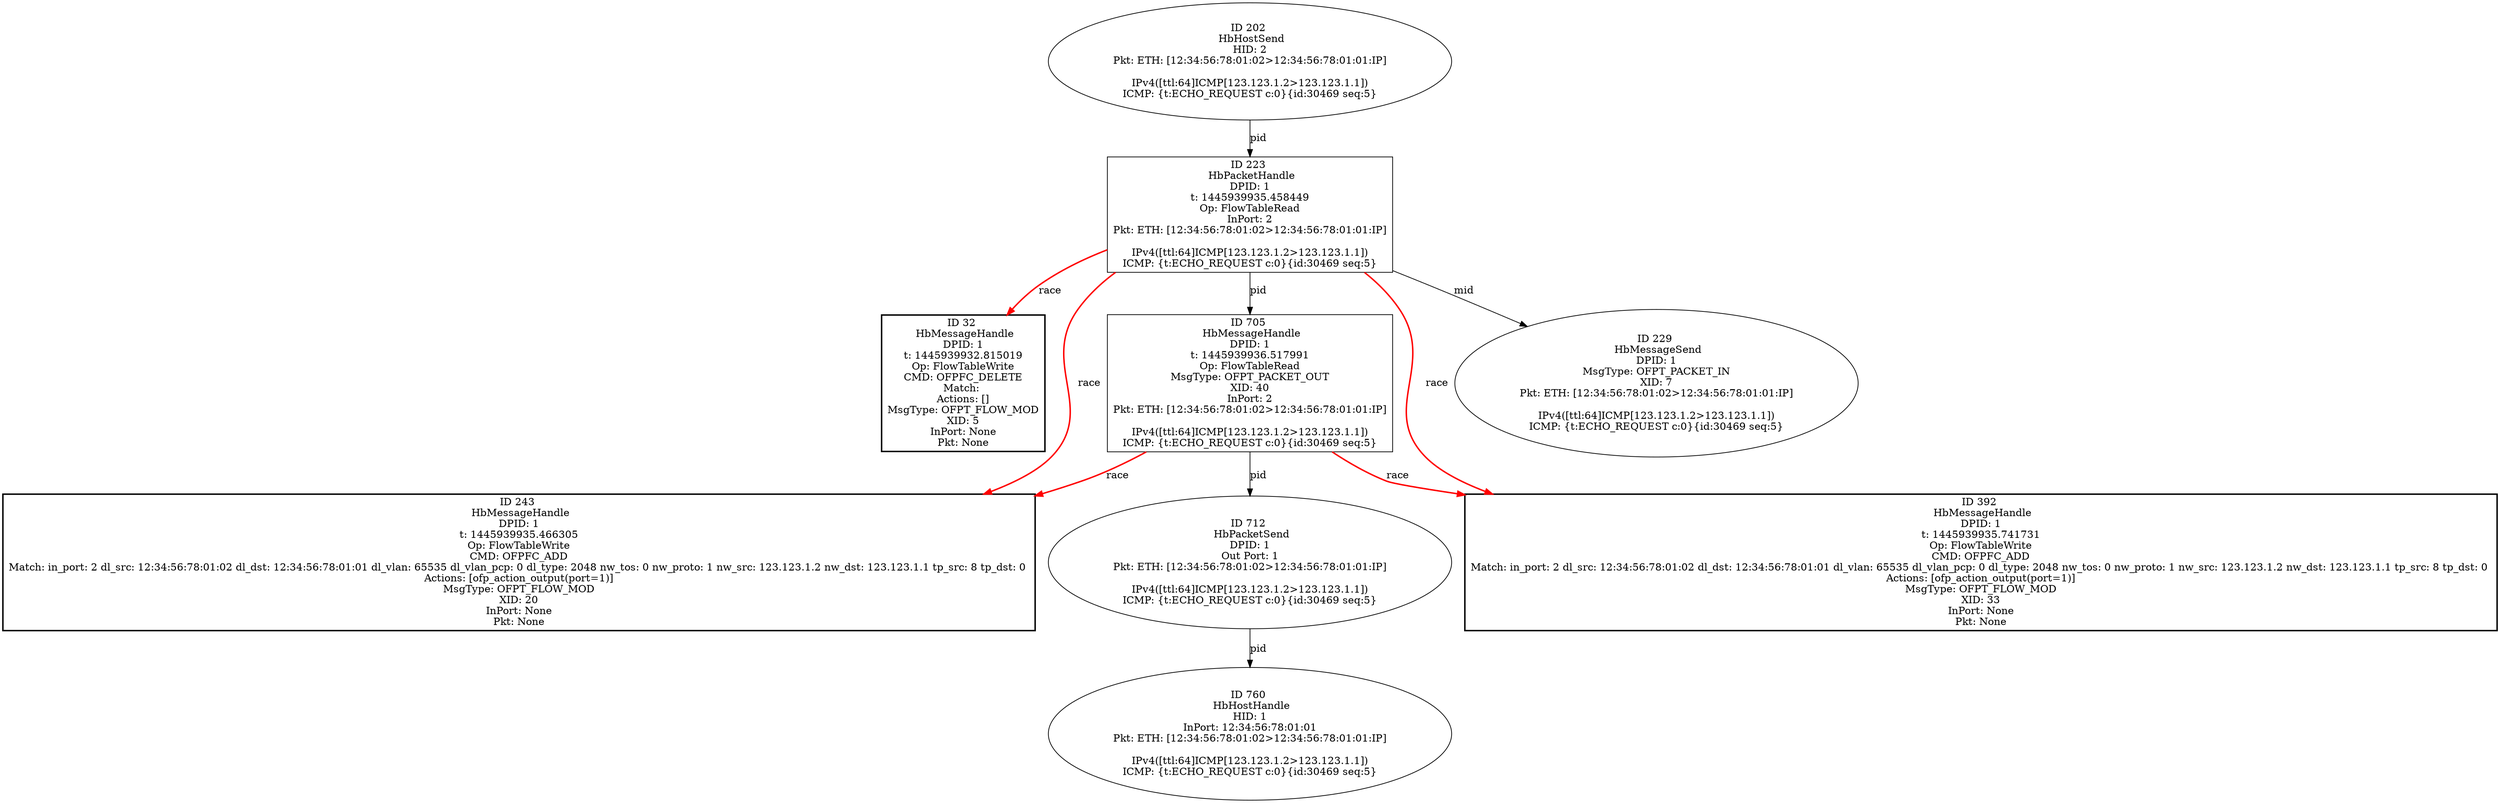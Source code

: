 strict digraph G {
32 [shape=box, style=bold, event=<hb_events.HbMessageHandle object at 0x1077850d0>, label="ID 32 
 HbMessageHandle
DPID: 1
t: 1445939932.815019
Op: FlowTableWrite
CMD: OFPFC_DELETE
Match: 
Actions: []
MsgType: OFPT_FLOW_MOD
XID: 5
InPort: None
Pkt: None"];
705 [shape=box, event=<hb_events.HbMessageHandle object at 0x1079867d0>, label="ID 705 
 HbMessageHandle
DPID: 1
t: 1445939936.517991
Op: FlowTableRead
MsgType: OFPT_PACKET_OUT
XID: 40
InPort: 2
Pkt: ETH: [12:34:56:78:01:02>12:34:56:78:01:01:IP]

IPv4([ttl:64]ICMP[123.123.1.2>123.123.1.1])
ICMP: {t:ECHO_REQUEST c:0}{id:30469 seq:5}"];
229 [shape=oval, event=<hb_events.HbMessageSend object at 0x1077d91d0>, label="ID 229 
 HbMessageSend
DPID: 1
MsgType: OFPT_PACKET_IN
XID: 7
Pkt: ETH: [12:34:56:78:01:02>12:34:56:78:01:01:IP]

IPv4([ttl:64]ICMP[123.123.1.2>123.123.1.1])
ICMP: {t:ECHO_REQUEST c:0}{id:30469 seq:5}"];
712 [shape=oval, event=<hb_events.HbPacketSend object at 0x107995c10>, label="ID 712 
 HbPacketSend
DPID: 1
Out Port: 1
Pkt: ETH: [12:34:56:78:01:02>12:34:56:78:01:01:IP]

IPv4([ttl:64]ICMP[123.123.1.2>123.123.1.1])
ICMP: {t:ECHO_REQUEST c:0}{id:30469 seq:5}"];
202 [shape=oval, event=<hb_events.HbHostSend object at 0x1077ca2d0>, label="ID 202 
 HbHostSend
HID: 2
Pkt: ETH: [12:34:56:78:01:02>12:34:56:78:01:01:IP]

IPv4([ttl:64]ICMP[123.123.1.2>123.123.1.1])
ICMP: {t:ECHO_REQUEST c:0}{id:30469 seq:5}"];
392 [shape=box, style=bold, event=<hb_events.HbMessageHandle object at 0x107834ed0>, label="ID 392 
 HbMessageHandle
DPID: 1
t: 1445939935.741731
Op: FlowTableWrite
CMD: OFPFC_ADD
Match: in_port: 2 dl_src: 12:34:56:78:01:02 dl_dst: 12:34:56:78:01:01 dl_vlan: 65535 dl_vlan_pcp: 0 dl_type: 2048 nw_tos: 0 nw_proto: 1 nw_src: 123.123.1.2 nw_dst: 123.123.1.1 tp_src: 8 tp_dst: 0 
Actions: [ofp_action_output(port=1)]
MsgType: OFPT_FLOW_MOD
XID: 33
InPort: None
Pkt: None"];
243 [shape=box, style=bold, event=<hb_events.HbMessageHandle object at 0x1077d9e10>, label="ID 243 
 HbMessageHandle
DPID: 1
t: 1445939935.466305
Op: FlowTableWrite
CMD: OFPFC_ADD
Match: in_port: 2 dl_src: 12:34:56:78:01:02 dl_dst: 12:34:56:78:01:01 dl_vlan: 65535 dl_vlan_pcp: 0 dl_type: 2048 nw_tos: 0 nw_proto: 1 nw_src: 123.123.1.2 nw_dst: 123.123.1.1 tp_src: 8 tp_dst: 0 
Actions: [ofp_action_output(port=1)]
MsgType: OFPT_FLOW_MOD
XID: 20
InPort: None
Pkt: None"];
760 [shape=oval, event=<hb_events.HbHostHandle object at 0x10792d290>, label="ID 760 
 HbHostHandle
HID: 1
InPort: 12:34:56:78:01:01
Pkt: ETH: [12:34:56:78:01:02>12:34:56:78:01:01:IP]

IPv4([ttl:64]ICMP[123.123.1.2>123.123.1.1])
ICMP: {t:ECHO_REQUEST c:0}{id:30469 seq:5}"];
223 [shape=box, event=<hb_events.HbPacketHandle object at 0x1077d2490>, label="ID 223 
 HbPacketHandle
DPID: 1
t: 1445939935.458449
Op: FlowTableRead
InPort: 2
Pkt: ETH: [12:34:56:78:01:02>12:34:56:78:01:01:IP]

IPv4([ttl:64]ICMP[123.123.1.2>123.123.1.1])
ICMP: {t:ECHO_REQUEST c:0}{id:30469 seq:5}"];
705 -> 712  [rel=pid, label=pid];
705 -> 392  [harmful=True, color=red, style=bold, rel=race, label=race];
705 -> 243  [harmful=True, color=red, style=bold, rel=race, label=race];
712 -> 760  [rel=pid, label=pid];
202 -> 223  [rel=pid, label=pid];
223 -> 32  [harmful=True, color=red, style=bold, rel=race, label=race];
223 -> 705  [rel=pid, label=pid];
223 -> 392  [harmful=True, color=red, style=bold, rel=race, label=race];
223 -> 243  [harmful=True, color=red, style=bold, rel=race, label=race];
223 -> 229  [rel=mid, label=mid];
}
